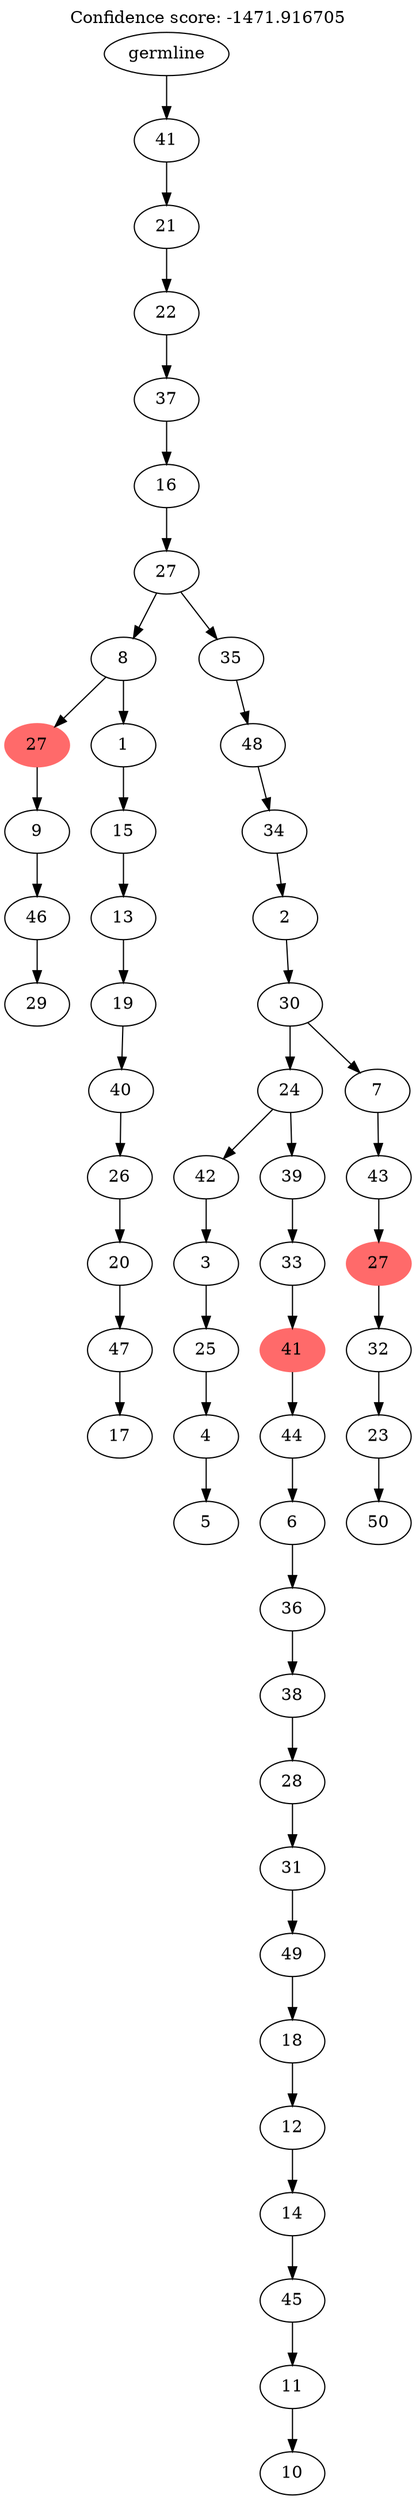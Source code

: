 digraph g {
	"52" -> "53";
	"53" [label="29"];
	"51" -> "52";
	"52" [label="46"];
	"50" -> "51";
	"51" [label="9"];
	"48" -> "49";
	"49" [label="17"];
	"47" -> "48";
	"48" [label="47"];
	"46" -> "47";
	"47" [label="20"];
	"45" -> "46";
	"46" [label="26"];
	"44" -> "45";
	"45" [label="40"];
	"43" -> "44";
	"44" [label="19"];
	"42" -> "43";
	"43" [label="13"];
	"41" -> "42";
	"42" [label="15"];
	"40" -> "41";
	"41" [label="1"];
	"40" -> "50";
	"50" [color=indianred1, style=filled, label="27"];
	"38" -> "39";
	"39" [label="5"];
	"37" -> "38";
	"38" [label="4"];
	"36" -> "37";
	"37" [label="25"];
	"35" -> "36";
	"36" [label="3"];
	"33" -> "34";
	"34" [label="10"];
	"32" -> "33";
	"33" [label="11"];
	"31" -> "32";
	"32" [label="45"];
	"30" -> "31";
	"31" [label="14"];
	"29" -> "30";
	"30" [label="12"];
	"28" -> "29";
	"29" [label="18"];
	"27" -> "28";
	"28" [label="49"];
	"26" -> "27";
	"27" [label="31"];
	"25" -> "26";
	"26" [label="28"];
	"24" -> "25";
	"25" [label="38"];
	"23" -> "24";
	"24" [label="36"];
	"22" -> "23";
	"23" [label="6"];
	"21" -> "22";
	"22" [label="44"];
	"20" -> "21";
	"21" [color=indianred1, style=filled, label="41"];
	"19" -> "20";
	"20" [label="33"];
	"18" -> "19";
	"19" [label="39"];
	"18" -> "35";
	"35" [label="42"];
	"16" -> "17";
	"17" [label="50"];
	"15" -> "16";
	"16" [label="23"];
	"14" -> "15";
	"15" [label="32"];
	"13" -> "14";
	"14" [color=indianred1, style=filled, label="27"];
	"12" -> "13";
	"13" [label="43"];
	"11" -> "12";
	"12" [label="7"];
	"11" -> "18";
	"18" [label="24"];
	"10" -> "11";
	"11" [label="30"];
	"9" -> "10";
	"10" [label="2"];
	"8" -> "9";
	"9" [label="34"];
	"7" -> "8";
	"8" [label="48"];
	"6" -> "7";
	"7" [label="35"];
	"6" -> "40";
	"40" [label="8"];
	"5" -> "6";
	"6" [label="27"];
	"4" -> "5";
	"5" [label="16"];
	"3" -> "4";
	"4" [label="37"];
	"2" -> "3";
	"3" [label="22"];
	"1" -> "2";
	"2" [label="21"];
	"0" -> "1";
	"1" [label="41"];
	"0" [label="germline"];
	labelloc="t";
	label="Confidence score: -1471.916705";
}
